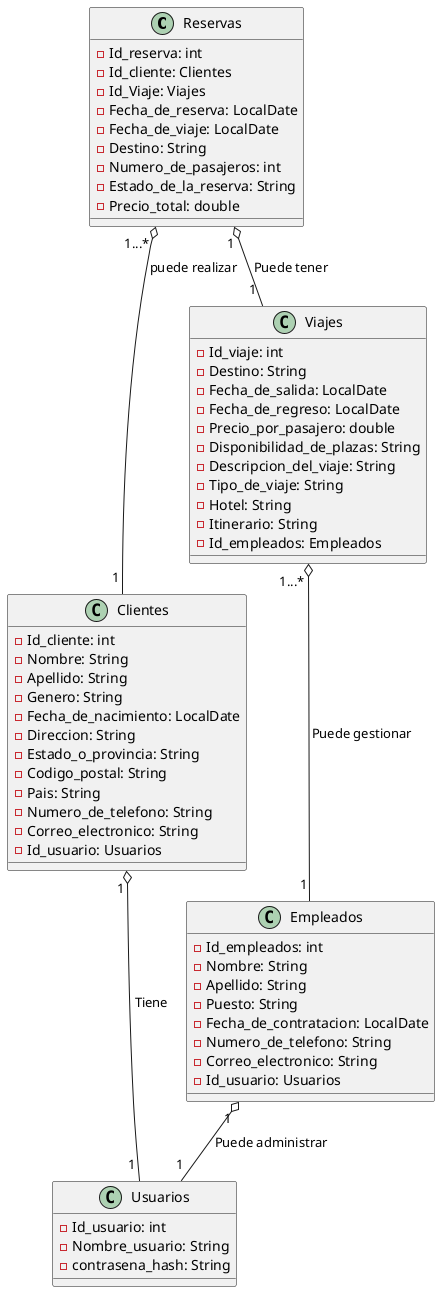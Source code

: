 @startuml

Reservas "1...* " o-- "1 " Clientes : puede realizar
Reservas "1 " o-- "1 " Viajes : Puede tener
Viajes "1...* " o-- "1 " Empleados : Puede gestionar
Empleados "1 " o-- "1 " Usuarios : Puede administrar
Clientes "1 " o-- "1 " Usuarios : Tiene

class Clientes{
    -Id_cliente: int
    -Nombre: String
    -Apellido: String
    -Genero: String
    -Fecha_de_nacimiento: LocalDate
    -Direccion: String
    -Estado_o_provincia: String
    -Codigo_postal: String
    -Pais: String
    -Numero_de_telefono: String
    -Correo_electronico: String
    -Id_usuario: Usuarios
}

class Reservas {
    -Id_reserva: int
    -Id_cliente: Clientes
    -Id_Viaje: Viajes
    -Fecha_de_reserva: LocalDate
    -Fecha_de_viaje: LocalDate
    -Destino: String
    -Numero_de_pasajeros: int
    -Estado_de_la_reserva: String
    -Precio_total: double
}

class Viajes {
    -Id_viaje: int
    -Destino: String
    -Fecha_de_salida: LocalDate
    -Fecha_de_regreso: LocalDate
    -Precio_por_pasajero: double
    -Disponibilidad_de_plazas: String
    -Descripcion_del_viaje: String
    -Tipo_de_viaje: String
    -Hotel: String
    -Itinerario: String
    -Id_empleados: Empleados
}

class Empleados {
    -Id_empleados: int
    -Nombre: String
    -Apellido: String
    -Puesto: String
    -Fecha_de_contratacion: LocalDate
    -Numero_de_telefono: String
    -Correo_electronico: String
    -Id_usuario: Usuarios
}

class Usuarios {
    -Id_usuario: int
    -Nombre_usuario: String
    -contrasena_hash: String
}
@enduml
